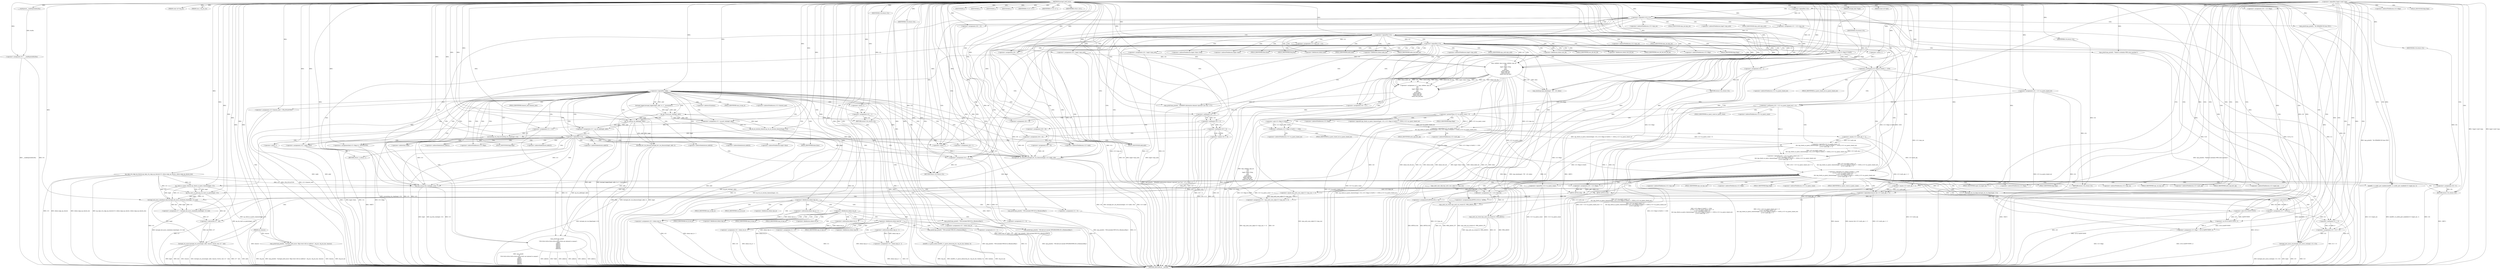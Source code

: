 digraph hostapd_notif_assoc {  
"1000122" [label = "(METHOD,hostapd_notif_assoc)" ]
"1000643" [label = "(METHOD_RETURN,int __fastcall)" ]
"1000123" [label = "(PARAM,hostapd_data *hapd)" ]
"1000124" [label = "(PARAM,const u8 *addr)" ]
"1000125" [label = "(PARAM,const u8 *req_ies)" ]
"1000126" [label = "(PARAM,size_t req_ies_len)" ]
"1000127" [label = "(PARAM,int reassoc)" ]
"1000150" [label = "(<operator>.assignment,v31 = __readfsqword(0x28u))" ]
"1000152" [label = "(__readfsqword,__readfsqword(0x28u))" ]
"1000155" [label = "(<operator>.logicalNot,!addr)" ]
"1000158" [label = "(<operator>.assignment,v24 = -1)" ]
"1000160" [label = "(<operator>.minus,-1)" ]
"1000162" [label = "(wpa_printf,wpa_printf(2, \"hostapd_notif_assoc: Skip event with no address\", req_ies, req_ies_len, reassoc))" ]
"1000168" [label = "(RETURN,return v24;,return v24;)" ]
"1000169" [label = "(IDENTIFIER,v24,return v24;)" ]
"1000170" [label = "(hostapd_logger,hostapd_logger(hapd, addr, 1u, 2, \"associated\"))" ]
"1000176" [label = "(ieee802_11_parse_elems,ieee802_11_parse_elems(req_ies, req_ies_len, &elems, 0))" ]
"1000187" [label = "(<operator>.assignment,v10 = elems.wps_ie - 2)" ]
"1000189" [label = "(<operator>.subtraction,elems.wps_ie - 2)" ]
"1000194" [label = "(<operator>.assignment,v11 = 0)" ]
"1000197" [label = "(IDENTIFIER,L,)" ]
"1000198" [label = "(wpa_printf,wpa_printf(2, \"STA included WPS IE in (Re)AssocReq\"))" ]
"1000207" [label = "(<operator>.assignment,v10 = elems.rsn_ie - 2)" ]
"1000209" [label = "(<operator>.subtraction,elems.rsn_ie - 2)" ]
"1000214" [label = "(<operator>.assignment,v11 = 0)" ]
"1000217" [label = "(IDENTIFIER,L,)" ]
"1000218" [label = "(wpa_printf,wpa_printf(2, \"STA included RSN IE in (Re)AssocReq\"))" ]
"1000223" [label = "(<operator>.assignment,v10 = elems.wpa_ie)" ]
"1000233" [label = "(<operator>.assignment,v10 = elems.wpa_ie - 2)" ]
"1000235" [label = "(<operator>.subtraction,elems.wpa_ie - 2)" ]
"1000240" [label = "(<operator>.assignment,v11 = 0)" ]
"1000243" [label = "(IDENTIFIER,L,)" ]
"1000244" [label = "(wpa_printf,wpa_printf(2, \"STA included WPA IE in (Re)AssocReq\"))" ]
"1000249" [label = "(<operator>.assignment,v11 = 1)" ]
"1000252" [label = "(wpa_printf,wpa_printf(2, \"STA did not include WPS/RSN/WPA IE in (Re)AssocReq\"))" ]
"1000255" [label = "(IDENTIFIER,L,)" ]
"1000256" [label = "(<operator>.assignment,v12 = ap_get_sta(hapd, addr))" ]
"1000258" [label = "(ap_get_sta,ap_get_sta(hapd, addr))" ]
"1000261" [label = "(<operator>.assignment,v13 = v12)" ]
"1000265" [label = "(IDENTIFIER,v12,if ( v12 ))" ]
"1000267" [label = "(ap_sta_no_session_timeout,ap_sta_no_session_timeout(hapd, v12))" ]
"1000270" [label = "(accounting_sta_stop,accounting_sta_stop(hapd, v13))" ]
"1000273" [label = "(<operator>.assignment,v13->timeout_next = STA_NULLFUNC)" ]
"1000280" [label = "(<operator>.assignment,v13 = ap_sta_add(hapd, addr))" ]
"1000282" [label = "(ap_sta_add,ap_sta_add(hapd, addr))" ]
"1000286" [label = "(<operator>.logicalNot,!v13)" ]
"1000289" [label = "(hostapd_drv_sta_disassoc,hostapd_drv_sta_disassoc(hapd, addr, 5))" ]
"1000293" [label = "(RETURN,return -1;,return -1;)" ]
"1000294" [label = "(<operator>.minus,-1)" ]
"1000296" [label = "(<operator>.assignment,v14 = hapd->iface)" ]
"1000301" [label = "(<operators>.assignmentAnd,v13->flags &= 0xFFFECFFF)" ]
"1000307" [label = "(wpa_printf,wpa_printf(\n      3,\n      \"STA %02x:%02x:%02x:%02x:%02x:%02x not allowed to connect\",\n      *addr,\n      addr[1],\n      addr[2],\n      addr[3],\n      addr[4],\n      addr[5]))" ]
"1000327" [label = "(<operator>.assignment,v26 = 1)" ]
"1000331" [label = "(<operator>.assignment,v24 = -1)" ]
"1000333" [label = "(<operator>.minus,-1)" ]
"1000335" [label = "(hostapd_drv_sta_disassoc,hostapd_drv_sta_disassoc(hapd, v13->addr, v26))" ]
"1000341" [label = "(ap_free_sta,ap_free_sta(hapd, v13))" ]
"1000344" [label = "(RETURN,return v24;,return v24;)" ]
"1000345" [label = "(IDENTIFIER,v24,return v24;)" ]
"1000346" [label = "(ap_copy_sta_supp_op_classes,ap_copy_sta_supp_op_classes(v13, elems.supp_op_classes, elems.supp_op_classes_len))" ]
"1000355" [label = "(<operator>.logicalNot,!hapd->conf->wpa)" ]
"1000362" [label = "(<operator>.assignment,v20 = v13->flags)" ]
"1000368" [label = "(<operator>.assignment,v21 = v20 & 2)" ]
"1000370" [label = "(<operator>.and,v20 & 2)" ]
"1000373" [label = "(<operator>.assignment,v13->flags = v20 & 0xFFF7FFFF | 3)" ]
"1000377" [label = "(<operator>.or,v20 & 0xFFF7FFFF | 3)" ]
"1000378" [label = "(<operator>.and,v20 & 0xFFF7FFFF)" ]
"1000382" [label = "(hostapd_set_sta_flags,hostapd_set_sta_flags(hapd, v13))" ]
"1000385" [label = "(<operator>.assignment,v22 = v13->wpa_sm)" ]
"1000391" [label = "(<operator>.logicalAnd,reassoc && v13->auth_alg == 2)" ]
"1000393" [label = "(<operator>.equals,v13->auth_alg == 2)" ]
"1000398" [label = "(wpa_auth_sm_event,wpa_auth_sm_event(v22, WPA_ASSOC_FT))" ]
"1000402" [label = "(wpa_auth_sm_event,wpa_auth_sm_event(v22, WPA_ASSOC))" ]
"1000405" [label = "(<operator>.assignment,v23 = v21 != 0)" ]
"1000407" [label = "(<operator>.notEquals,v21 != 0)" ]
"1000410" [label = "(<operator>.assignment,v24 = 0)" ]
"1000413" [label = "(hostapd_new_assoc_sta,hostapd_new_assoc_sta(hapd, v13, v23))" ]
"1000417" [label = "(ieee802_1x_notify_port_enabled,ieee802_1x_notify_port_enabled(v13->eapol_sm, 1))" ]
"1000422" [label = "(RETURN,return v24;,return v24;)" ]
"1000423" [label = "(IDENTIFIER,v24,return v24;)" ]
"1000425" [label = "(<operator>.logicalOr,!v10 || v11)" ]
"1000426" [label = "(<operator>.logicalNot,!v10)" ]
"1000430" [label = "(wpa_printf,wpa_printf(2, \"No WPA/RSN IE from STA\"))" ]
"1000433" [label = "(<operator>.assignment,v26 = 13)" ]
"1000437" [label = "(<operator>.assignment,v15 = v13->wpa_sm)" ]
"1000442" [label = "(<operator>.assignment,v16 = hapd->wpa_auth)" ]
"1000448" [label = "(<operator>.logicalNot,!v15)" ]
"1000451" [label = "(<operator>.assignment,v13->wpa_sm = v15)" ]
"1000457" [label = "(<operator>.logicalNot,!v15)" ]
"1000460" [label = "(<operator>.assignment,v24 = -1)" ]
"1000462" [label = "(<operator>.minus,-1)" ]
"1000464" [label = "(wpa_printf,wpa_printf(5, \"Failed to initialize WPA state machine\"))" ]
"1000467" [label = "(RETURN,return v24;,return v24;)" ]
"1000468" [label = "(IDENTIFIER,v24,return v24;)" ]
"1000469" [label = "(<operator>.assignment,v16 = hapd->wpa_auth)" ]
"1000474" [label = "(<operator>.assignment,v17 = wpa_validate_wpa_ie(\n          v16,\n          v15,\n          hapd->iface->freq,\n          v10,\n          ielen,\n          elems.mdie,\n          elems.mdie_len,\n          elems.owe_dh,\n          elems.owe_dh_len))" ]
"1000476" [label = "(wpa_validate_wpa_ie,wpa_validate_wpa_ie(\n          v16,\n          v15,\n          hapd->iface->freq,\n          v10,\n          ielen,\n          elems.mdie,\n          elems.mdie_len,\n          elems.owe_dh,\n          elems.owe_dh_len))" ]
"1000498" [label = "(<operator>.assignment,v18 = v17)" ]
"1000502" [label = "(IDENTIFIER,v17,if ( v17 ))" ]
"1000504" [label = "(wpa_printf,wpa_printf(2, \"WPA/RSN information element rejected? (res %u)\", v17))" ]
"1000508" [label = "(wpa_hexdump,wpa_hexdump(2, \"IE\", v10, ielen))" ]
"1000513" [label = "(<operator>.assignment,v26 = 18)" ]
"1000517" [label = "(<operator>.notEquals,v18 != 2)" ]
"1000521" [label = "(<operator>.assignment,v26 = 19)" ]
"1000525" [label = "(<operator>.notEquals,v18 != 3)" ]
"1000529" [label = "(<operator>.assignment,v26 = 20)" ]
"1000533" [label = "(<operator>.notEquals,v18 != 4)" ]
"1000537" [label = "(<operator>.assignment,v26 = 13)" ]
"1000541" [label = "(<operator>.equals,v18 == 8)" ]
"1000544" [label = "(<operator>.assignment,v26 = 24)" ]
"1000549" [label = "(<operator>.logicalOr,(v13->flags & 0x402) != 1026\n    || (v24 = v13->sa_query_timed_out) != 0\n    || v13->sa_query_count > 0\n    && ((ap_check_sa_query_timeout(hapd, v13), (v13->flags & 0x402) != 1026) || v13->sa_query_timed_out)\n    || v13->auth_alg == 2)" ]
"1000550" [label = "(<operator>.notEquals,(v13->flags & 0x402) != 1026)" ]
"1000551" [label = "(<operator>.and,v13->flags & 0x402)" ]
"1000557" [label = "(<operator>.logicalOr,(v24 = v13->sa_query_timed_out) != 0\n    || v13->sa_query_count > 0\n    && ((ap_check_sa_query_timeout(hapd, v13), (v13->flags & 0x402) != 1026) || v13->sa_query_timed_out)\n    || v13->auth_alg == 2)" ]
"1000558" [label = "(<operator>.notEquals,(v24 = v13->sa_query_timed_out) != 0)" ]
"1000559" [label = "(<operator>.assignment,v24 = v13->sa_query_timed_out)" ]
"1000565" [label = "(<operator>.logicalOr,v13->sa_query_count > 0\n    && ((ap_check_sa_query_timeout(hapd, v13), (v13->flags & 0x402) != 1026) || v13->sa_query_timed_out)\n    || v13->auth_alg == 2)" ]
"1000566" [label = "(<operator>.logicalAnd,v13->sa_query_count > 0\n    && ((ap_check_sa_query_timeout(hapd, v13), (v13->flags & 0x402) != 1026) || v13->sa_query_timed_out))" ]
"1000567" [label = "(<operator>.greaterThan,v13->sa_query_count > 0)" ]
"1000574" [label = "(ap_check_sa_query_timeout,ap_check_sa_query_timeout(hapd, v13))" ]
"1000577" [label = "(<operator>.notEquals,(v13->flags & 0x402) != 1026)" ]
"1000578" [label = "(<operator>.and,v13->flags & 0x402)" ]
"1000572" [label = "(<operator>.logicalOr,(ap_check_sa_query_timeout(hapd, v13), (v13->flags & 0x402) != 1026) || v13->sa_query_timed_out)" ]
"1000587" [label = "(<operator>.equals,v13->auth_alg == 2)" ]
"1000593" [label = "(<operator>.assignment,v19 = wpa_auth_uses_mfp(v13->wpa_sm) == 0)" ]
"1000595" [label = "(<operator>.equals,wpa_auth_uses_mfp(v13->wpa_sm) == 0)" ]
"1000596" [label = "(wpa_auth_uses_mfp,wpa_auth_uses_mfp(v13->wpa_sm))" ]
"1000601" [label = "(<operator>.assignment,v20 = v13->flags)" ]
"1000607" [label = "(IDENTIFIER,v19,if ( v19 ))" ]
"1000608" [label = "(<operators>.assignmentAnd,BYTE1(v20) &= 0xFBu)" ]
"1000609" [label = "(BYTE1,BYTE1(v20))" ]
"1000613" [label = "(<operators>.assignmentOr,BYTE1(v20) |= 4u)" ]
"1000614" [label = "(BYTE1,BYTE1(v20))" ]
"1000619" [label = "(<operator>.logicalNot,!v13->sa_query_count)" ]
"1000623" [label = "(ap_sta_start_sa_query,ap_sta_start_sa_query(hapd, v13))" ]
"1000626" [label = "(<operator>.assignment,v27 = hostapd_eid_assoc_comeback_time(hapd, v13, buf))" ]
"1000628" [label = "(hostapd_eid_assoc_comeback_time,hostapd_eid_assoc_comeback_time(hapd, v13, buf))" ]
"1000632" [label = "(hostapd_sta_assoc,hostapd_sta_assoc(hapd, addr, reassoc, 0x1Eu, buf, v27 - buf))" ]
"1000638" [label = "(<operator>.subtraction,v27 - buf)" ]
"1000641" [label = "(RETURN,return v24;,return v24;)" ]
"1000642" [label = "(IDENTIFIER,v24,return v24;)" ]
"1000179" [label = "(<operator>.addressOf,&elems)" ]
"1000183" [label = "(<operator>.fieldAccess,elems.wps_ie)" ]
"1000185" [label = "(FIELD_IDENTIFIER,wps_ie,wps_ie)" ]
"1000190" [label = "(<operator>.fieldAccess,elems.wps_ie)" ]
"1000192" [label = "(FIELD_IDENTIFIER,wps_ie,wps_ie)" ]
"1000203" [label = "(<operator>.fieldAccess,elems.rsn_ie)" ]
"1000205" [label = "(FIELD_IDENTIFIER,rsn_ie,rsn_ie)" ]
"1000210" [label = "(<operator>.fieldAccess,elems.rsn_ie)" ]
"1000212" [label = "(FIELD_IDENTIFIER,rsn_ie,rsn_ie)" ]
"1000225" [label = "(<operator>.fieldAccess,elems.wpa_ie)" ]
"1000227" [label = "(FIELD_IDENTIFIER,wpa_ie,wpa_ie)" ]
"1000229" [label = "(<operator>.fieldAccess,elems.wpa_ie)" ]
"1000231" [label = "(FIELD_IDENTIFIER,wpa_ie,wpa_ie)" ]
"1000236" [label = "(<operator>.fieldAccess,elems.wpa_ie)" ]
"1000238" [label = "(FIELD_IDENTIFIER,wpa_ie,wpa_ie)" ]
"1000274" [label = "(<operator>.indirectFieldAccess,v13->timeout_next)" ]
"1000276" [label = "(FIELD_IDENTIFIER,timeout_next,timeout_next)" ]
"1000298" [label = "(<operator>.indirectFieldAccess,hapd->iface)" ]
"1000300" [label = "(FIELD_IDENTIFIER,iface,iface)" ]
"1000302" [label = "(<operator>.indirectFieldAccess,v13->flags)" ]
"1000304" [label = "(FIELD_IDENTIFIER,flags,flags)" ]
"1000310" [label = "(<operator>.indirection,*addr)" ]
"1000312" [label = "(<operator>.indirectIndexAccess,addr[1])" ]
"1000315" [label = "(<operator>.indirectIndexAccess,addr[2])" ]
"1000318" [label = "(<operator>.indirectIndexAccess,addr[3])" ]
"1000321" [label = "(<operator>.indirectIndexAccess,addr[4])" ]
"1000324" [label = "(<operator>.indirectIndexAccess,addr[5])" ]
"1000337" [label = "(<operator>.indirectFieldAccess,v13->addr)" ]
"1000339" [label = "(FIELD_IDENTIFIER,addr,addr)" ]
"1000364" [label = "(<operator>.indirectFieldAccess,v13->flags)" ]
"1000366" [label = "(FIELD_IDENTIFIER,flags,flags)" ]
"1000374" [label = "(<operator>.indirectFieldAccess,v13->flags)" ]
"1000376" [label = "(FIELD_IDENTIFIER,flags,flags)" ]
"1000387" [label = "(<operator>.indirectFieldAccess,v13->wpa_sm)" ]
"1000389" [label = "(FIELD_IDENTIFIER,wpa_sm,wpa_sm)" ]
"1000394" [label = "(<operator>.indirectFieldAccess,v13->auth_alg)" ]
"1000396" [label = "(FIELD_IDENTIFIER,auth_alg,auth_alg)" ]
"1000418" [label = "(<operator>.indirectFieldAccess,v13->eapol_sm)" ]
"1000420" [label = "(FIELD_IDENTIFIER,eapol_sm,eapol_sm)" ]
"1000439" [label = "(<operator>.indirectFieldAccess,v13->wpa_sm)" ]
"1000441" [label = "(FIELD_IDENTIFIER,wpa_sm,wpa_sm)" ]
"1000444" [label = "(<operator>.indirectFieldAccess,hapd->wpa_auth)" ]
"1000446" [label = "(FIELD_IDENTIFIER,wpa_auth,wpa_auth)" ]
"1000452" [label = "(<operator>.indirectFieldAccess,v13->wpa_sm)" ]
"1000454" [label = "(FIELD_IDENTIFIER,wpa_sm,wpa_sm)" ]
"1000471" [label = "(<operator>.indirectFieldAccess,hapd->wpa_auth)" ]
"1000473" [label = "(FIELD_IDENTIFIER,wpa_auth,wpa_auth)" ]
"1000479" [label = "(<operator>.indirectFieldAccess,hapd->iface->freq)" ]
"1000480" [label = "(<operator>.indirectFieldAccess,hapd->iface)" ]
"1000482" [label = "(FIELD_IDENTIFIER,iface,iface)" ]
"1000483" [label = "(FIELD_IDENTIFIER,freq,freq)" ]
"1000486" [label = "(<operator>.fieldAccess,elems.mdie)" ]
"1000488" [label = "(FIELD_IDENTIFIER,mdie,mdie)" ]
"1000489" [label = "(<operator>.fieldAccess,elems.mdie_len)" ]
"1000491" [label = "(FIELD_IDENTIFIER,mdie_len,mdie_len)" ]
"1000492" [label = "(<operator>.fieldAccess,elems.owe_dh)" ]
"1000494" [label = "(FIELD_IDENTIFIER,owe_dh,owe_dh)" ]
"1000495" [label = "(<operator>.fieldAccess,elems.owe_dh_len)" ]
"1000497" [label = "(FIELD_IDENTIFIER,owe_dh_len,owe_dh_len)" ]
"1000552" [label = "(<operator>.indirectFieldAccess,v13->flags)" ]
"1000554" [label = "(FIELD_IDENTIFIER,flags,flags)" ]
"1000561" [label = "(<operator>.indirectFieldAccess,v13->sa_query_timed_out)" ]
"1000563" [label = "(FIELD_IDENTIFIER,sa_query_timed_out,sa_query_timed_out)" ]
"1000568" [label = "(<operator>.indirectFieldAccess,v13->sa_query_count)" ]
"1000570" [label = "(FIELD_IDENTIFIER,sa_query_count,sa_query_count)" ]
"1000579" [label = "(<operator>.indirectFieldAccess,v13->flags)" ]
"1000581" [label = "(FIELD_IDENTIFIER,flags,flags)" ]
"1000584" [label = "(<operator>.indirectFieldAccess,v13->sa_query_timed_out)" ]
"1000586" [label = "(FIELD_IDENTIFIER,sa_query_timed_out,sa_query_timed_out)" ]
"1000588" [label = "(<operator>.indirectFieldAccess,v13->auth_alg)" ]
"1000590" [label = "(FIELD_IDENTIFIER,auth_alg,auth_alg)" ]
"1000597" [label = "(<operator>.indirectFieldAccess,v13->wpa_sm)" ]
"1000599" [label = "(FIELD_IDENTIFIER,wpa_sm,wpa_sm)" ]
"1000603" [label = "(<operator>.indirectFieldAccess,v13->flags)" ]
"1000605" [label = "(FIELD_IDENTIFIER,flags,flags)" ]
"1000620" [label = "(<operator>.indirectFieldAccess,v13->sa_query_count)" ]
"1000622" [label = "(FIELD_IDENTIFIER,sa_query_count,sa_query_count)" ]
  "1000422" -> "1000643"  [ label = "DDG: <RET>"] 
  "1000641" -> "1000643"  [ label = "DDG: <RET>"] 
  "1000293" -> "1000643"  [ label = "DDG: <RET>"] 
  "1000467" -> "1000643"  [ label = "DDG: <RET>"] 
  "1000344" -> "1000643"  [ label = "DDG: <RET>"] 
  "1000464" -> "1000643"  [ label = "DDG: wpa_printf(5, \"Failed to initialize WPA state machine\")"] 
  "1000533" -> "1000643"  [ label = "DDG: v18"] 
  "1000289" -> "1000643"  [ label = "DDG: hostapd_drv_sta_disassoc(hapd, addr, 5)"] 
  "1000294" -> "1000643"  [ label = "DDG: -1"] 
  "1000162" -> "1000643"  [ label = "DDG: reassoc"] 
  "1000549" -> "1000643"  [ label = "DDG: (v13->flags & 0x402) != 1026\n    || (v24 = v13->sa_query_timed_out) != 0\n    || v13->sa_query_count > 0\n    && ((ap_check_sa_query_timeout(hapd, v13), (v13->flags & 0x402) != 1026) || v13->sa_query_timed_out)\n    || v13->auth_alg == 2"] 
  "1000258" -> "1000643"  [ label = "DDG: addr"] 
  "1000267" -> "1000643"  [ label = "DDG: ap_sta_no_session_timeout(hapd, v12)"] 
  "1000413" -> "1000643"  [ label = "DDG: v23"] 
  "1000218" -> "1000643"  [ label = "DDG: wpa_printf(2, \"STA included RSN IE in (Re)AssocReq\")"] 
  "1000476" -> "1000643"  [ label = "DDG: v16"] 
  "1000476" -> "1000643"  [ label = "DDG: elems.owe_dh_len"] 
  "1000550" -> "1000643"  [ label = "DDG: v13->flags & 0x402"] 
  "1000533" -> "1000643"  [ label = "DDG: v18 != 4"] 
  "1000442" -> "1000643"  [ label = "DDG: hapd->wpa_auth"] 
  "1000341" -> "1000643"  [ label = "DDG: hapd"] 
  "1000373" -> "1000643"  [ label = "DDG: v13->flags"] 
  "1000517" -> "1000643"  [ label = "DDG: v18"] 
  "1000393" -> "1000643"  [ label = "DDG: v13->auth_alg"] 
  "1000566" -> "1000643"  [ label = "DDG: v13->sa_query_count > 0"] 
  "1000346" -> "1000643"  [ label = "DDG: elems.supp_op_classes"] 
  "1000577" -> "1000643"  [ label = "DDG: v13->flags & 0x402"] 
  "1000405" -> "1000643"  [ label = "DDG: v21 != 0"] 
  "1000572" -> "1000643"  [ label = "DDG: v13->sa_query_timed_out"] 
  "1000460" -> "1000643"  [ label = "DDG: -1"] 
  "1000335" -> "1000643"  [ label = "DDG: hostapd_drv_sta_disassoc(hapd, v13->addr, v26)"] 
  "1000307" -> "1000643"  [ label = "DDG: wpa_printf(\n      3,\n      \"STA %02x:%02x:%02x:%02x:%02x:%02x not allowed to connect\",\n      *addr,\n      addr[1],\n      addr[2],\n      addr[3],\n      addr[4],\n      addr[5])"] 
  "1000498" -> "1000643"  [ label = "DDG: v17"] 
  "1000127" -> "1000643"  [ label = "DDG: reassoc"] 
  "1000525" -> "1000643"  [ label = "DDG: v18 != 3"] 
  "1000437" -> "1000643"  [ label = "DDG: v13->wpa_sm"] 
  "1000476" -> "1000643"  [ label = "DDG: v15"] 
  "1000187" -> "1000643"  [ label = "DDG: elems.wps_ie - 2"] 
  "1000508" -> "1000643"  [ label = "DDG: ielen"] 
  "1000162" -> "1000643"  [ label = "DDG: req_ies_len"] 
  "1000244" -> "1000643"  [ label = "DDG: wpa_printf(2, \"STA included WPA IE in (Re)AssocReq\")"] 
  "1000307" -> "1000643"  [ label = "DDG: addr[4]"] 
  "1000267" -> "1000643"  [ label = "DDG: v12"] 
  "1000476" -> "1000643"  [ label = "DDG: elems.mdie"] 
  "1000335" -> "1000643"  [ label = "DDG: v13->addr"] 
  "1000517" -> "1000643"  [ label = "DDG: v18 != 2"] 
  "1000413" -> "1000643"  [ label = "DDG: v13"] 
  "1000417" -> "1000643"  [ label = "DDG: ieee802_1x_notify_port_enabled(v13->eapol_sm, 1)"] 
  "1000593" -> "1000643"  [ label = "DDG: v19"] 
  "1000346" -> "1000643"  [ label = "DDG: elems.supp_op_classes_len"] 
  "1000256" -> "1000643"  [ label = "DDG: ap_get_sta(hapd, addr)"] 
  "1000391" -> "1000643"  [ label = "DDG: v13->auth_alg == 2"] 
  "1000176" -> "1000643"  [ label = "DDG: req_ies_len"] 
  "1000632" -> "1000643"  [ label = "DDG: addr"] 
  "1000391" -> "1000643"  [ label = "DDG: reassoc"] 
  "1000289" -> "1000643"  [ label = "DDG: hapd"] 
  "1000233" -> "1000643"  [ label = "DDG: v10"] 
  "1000578" -> "1000643"  [ label = "DDG: v13->flags"] 
  "1000632" -> "1000643"  [ label = "DDG: hapd"] 
  "1000448" -> "1000643"  [ label = "DDG: !v15"] 
  "1000150" -> "1000643"  [ label = "DDG: __readfsqword(0x28u)"] 
  "1000273" -> "1000643"  [ label = "DDG: v13->timeout_next"] 
  "1000355" -> "1000643"  [ label = "DDG: !hapd->conf->wpa"] 
  "1000296" -> "1000643"  [ label = "DDG: hapd->iface"] 
  "1000355" -> "1000643"  [ label = "DDG: hapd->conf->wpa"] 
  "1000382" -> "1000643"  [ label = "DDG: hostapd_set_sta_flags(hapd, v13)"] 
  "1000391" -> "1000643"  [ label = "DDG: reassoc && v13->auth_alg == 2"] 
  "1000368" -> "1000643"  [ label = "DDG: v20 & 2"] 
  "1000402" -> "1000643"  [ label = "DDG: wpa_auth_sm_event(v22, WPA_ASSOC)"] 
  "1000619" -> "1000643"  [ label = "DDG: !v13->sa_query_count"] 
  "1000270" -> "1000643"  [ label = "DDG: accounting_sta_stop(hapd, v13)"] 
  "1000587" -> "1000643"  [ label = "DDG: v13->auth_alg"] 
  "1000240" -> "1000643"  [ label = "DDG: v11"] 
  "1000301" -> "1000643"  [ label = "DDG: v13->flags"] 
  "1000249" -> "1000643"  [ label = "DDG: v11"] 
  "1000385" -> "1000643"  [ label = "DDG: v13->wpa_sm"] 
  "1000557" -> "1000643"  [ label = "DDG: (v24 = v13->sa_query_timed_out) != 0"] 
  "1000457" -> "1000643"  [ label = "DDG: !v15"] 
  "1000398" -> "1000643"  [ label = "DDG: WPA_ASSOC_FT"] 
  "1000341" -> "1000643"  [ label = "DDG: ap_free_sta(hapd, v13)"] 
  "1000223" -> "1000643"  [ label = "DDG: v10"] 
  "1000425" -> "1000643"  [ label = "DDG: !v10"] 
  "1000632" -> "1000643"  [ label = "DDG: buf"] 
  "1000307" -> "1000643"  [ label = "DDG: *addr"] 
  "1000235" -> "1000643"  [ label = "DDG: elems.wpa_ie"] 
  "1000155" -> "1000643"  [ label = "DDG: !addr"] 
  "1000280" -> "1000643"  [ label = "DDG: ap_sta_add(hapd, addr)"] 
  "1000626" -> "1000643"  [ label = "DDG: hostapd_eid_assoc_comeback_time(hapd, v13, buf)"] 
  "1000189" -> "1000643"  [ label = "DDG: elems.wps_ie"] 
  "1000214" -> "1000643"  [ label = "DDG: v11"] 
  "1000402" -> "1000643"  [ label = "DDG: v22"] 
  "1000273" -> "1000643"  [ label = "DDG: STA_NULLFUNC"] 
  "1000508" -> "1000643"  [ label = "DDG: wpa_hexdump(2, \"IE\", v10, ielen)"] 
  "1000261" -> "1000643"  [ label = "DDG: v12"] 
  "1000525" -> "1000643"  [ label = "DDG: v18"] 
  "1000346" -> "1000643"  [ label = "DDG: ap_copy_sta_supp_op_classes(v13, elems.supp_op_classes, elems.supp_op_classes_len)"] 
  "1000377" -> "1000643"  [ label = "DDG: v20 & 0xFFF7FFFF"] 
  "1000632" -> "1000643"  [ label = "DDG: reassoc"] 
  "1000595" -> "1000643"  [ label = "DDG: wpa_auth_uses_mfp(v13->wpa_sm)"] 
  "1000158" -> "1000643"  [ label = "DDG: v24"] 
  "1000425" -> "1000643"  [ label = "DDG: !v10 || v11"] 
  "1000378" -> "1000643"  [ label = "DDG: v20"] 
  "1000498" -> "1000643"  [ label = "DDG: v18"] 
  "1000341" -> "1000643"  [ label = "DDG: v13"] 
  "1000170" -> "1000643"  [ label = "DDG: hostapd_logger(hapd, addr, 1u, 2, \"associated\")"] 
  "1000289" -> "1000643"  [ label = "DDG: addr"] 
  "1000476" -> "1000643"  [ label = "DDG: elems.owe_dh"] 
  "1000286" -> "1000643"  [ label = "DDG: !v13"] 
  "1000252" -> "1000643"  [ label = "DDG: wpa_printf(2, \"STA did not include WPS/RSN/WPA IE in (Re)AssocReq\")"] 
  "1000223" -> "1000643"  [ label = "DDG: elems.wpa_ie"] 
  "1000541" -> "1000643"  [ label = "DDG: v18 == 8"] 
  "1000286" -> "1000643"  [ label = "DDG: v13"] 
  "1000198" -> "1000643"  [ label = "DDG: wpa_printf(2, \"STA included WPS IE in (Re)AssocReq\")"] 
  "1000559" -> "1000643"  [ label = "DDG: v24"] 
  "1000331" -> "1000643"  [ label = "DDG: v24"] 
  "1000410" -> "1000643"  [ label = "DDG: v24"] 
  "1000407" -> "1000643"  [ label = "DDG: v21"] 
  "1000207" -> "1000643"  [ label = "DDG: elems.rsn_ie - 2"] 
  "1000565" -> "1000643"  [ label = "DDG: v13->auth_alg == 2"] 
  "1000187" -> "1000643"  [ label = "DDG: v10"] 
  "1000307" -> "1000643"  [ label = "DDG: addr[2]"] 
  "1000207" -> "1000643"  [ label = "DDG: v10"] 
  "1000398" -> "1000643"  [ label = "DDG: wpa_auth_sm_event(v22, WPA_ASSOC_FT)"] 
  "1000402" -> "1000643"  [ label = "DDG: WPA_ASSOC"] 
  "1000476" -> "1000643"  [ label = "DDG: hapd->iface->freq"] 
  "1000504" -> "1000643"  [ label = "DDG: v17"] 
  "1000574" -> "1000643"  [ label = "DDG: ap_check_sa_query_timeout(hapd, v13)"] 
  "1000632" -> "1000643"  [ label = "DDG: hostapd_sta_assoc(hapd, addr, reassoc, 0x1Eu, buf, v27 - buf)"] 
  "1000638" -> "1000643"  [ label = "DDG: v27"] 
  "1000504" -> "1000643"  [ label = "DDG: wpa_printf(2, \"WPA/RSN information element rejected? (res %u)\", v17)"] 
  "1000628" -> "1000643"  [ label = "DDG: v13"] 
  "1000155" -> "1000643"  [ label = "DDG: addr"] 
  "1000474" -> "1000643"  [ label = "DDG: wpa_validate_wpa_ie(\n          v16,\n          v15,\n          hapd->iface->freq,\n          v10,\n          ielen,\n          elems.mdie,\n          elems.mdie_len,\n          elems.owe_dh,\n          elems.owe_dh_len)"] 
  "1000476" -> "1000643"  [ label = "DDG: elems.mdie_len"] 
  "1000549" -> "1000643"  [ label = "DDG: (v24 = v13->sa_query_timed_out) != 0\n    || v13->sa_query_count > 0\n    && ((ap_check_sa_query_timeout(hapd, v13), (v13->flags & 0x402) != 1026) || v13->sa_query_timed_out)\n    || v13->auth_alg == 2"] 
  "1000623" -> "1000643"  [ label = "DDG: ap_sta_start_sa_query(hapd, v13)"] 
  "1000567" -> "1000643"  [ label = "DDG: v13->sa_query_count"] 
  "1000565" -> "1000643"  [ label = "DDG: v13->sa_query_count > 0\n    && ((ap_check_sa_query_timeout(hapd, v13), (v13->flags & 0x402) != 1026) || v13->sa_query_timed_out)"] 
  "1000176" -> "1000643"  [ label = "DDG: req_ies"] 
  "1000373" -> "1000643"  [ label = "DDG: v20 & 0xFFF7FFFF | 3"] 
  "1000425" -> "1000643"  [ label = "DDG: v11"] 
  "1000176" -> "1000643"  [ label = "DDG: ieee802_11_parse_elems(req_ies, req_ies_len, &elems, 0)"] 
  "1000176" -> "1000643"  [ label = "DDG: &elems"] 
  "1000613" -> "1000643"  [ label = "DDG: BYTE1(v20)"] 
  "1000476" -> "1000643"  [ label = "DDG: v10"] 
  "1000557" -> "1000643"  [ label = "DDG: v13->sa_query_count > 0\n    && ((ap_check_sa_query_timeout(hapd, v13), (v13->flags & 0x402) != 1026) || v13->sa_query_timed_out)\n    || v13->auth_alg == 2"] 
  "1000346" -> "1000643"  [ label = "DDG: v13"] 
  "1000430" -> "1000643"  [ label = "DDG: wpa_printf(2, \"No WPA/RSN IE from STA\")"] 
  "1000209" -> "1000643"  [ label = "DDG: elems.rsn_ie"] 
  "1000282" -> "1000643"  [ label = "DDG: addr"] 
  "1000508" -> "1000643"  [ label = "DDG: v10"] 
  "1000632" -> "1000643"  [ label = "DDG: v27 - buf"] 
  "1000398" -> "1000643"  [ label = "DDG: v22"] 
  "1000158" -> "1000643"  [ label = "DDG: -1"] 
  "1000335" -> "1000643"  [ label = "DDG: v26"] 
  "1000194" -> "1000643"  [ label = "DDG: v11"] 
  "1000551" -> "1000643"  [ label = "DDG: v13->flags"] 
  "1000451" -> "1000643"  [ label = "DDG: v13->wpa_sm"] 
  "1000307" -> "1000643"  [ label = "DDG: addr[3]"] 
  "1000413" -> "1000643"  [ label = "DDG: hostapd_new_assoc_sta(hapd, v13, v23)"] 
  "1000608" -> "1000643"  [ label = "DDG: BYTE1(v20)"] 
  "1000593" -> "1000643"  [ label = "DDG: wpa_auth_uses_mfp(v13->wpa_sm) == 0"] 
  "1000476" -> "1000643"  [ label = "DDG: ielen"] 
  "1000460" -> "1000643"  [ label = "DDG: v24"] 
  "1000296" -> "1000643"  [ label = "DDG: v14"] 
  "1000541" -> "1000643"  [ label = "DDG: v18"] 
  "1000442" -> "1000643"  [ label = "DDG: v16"] 
  "1000307" -> "1000643"  [ label = "DDG: addr[5]"] 
  "1000457" -> "1000643"  [ label = "DDG: v15"] 
  "1000566" -> "1000643"  [ label = "DDG: (ap_check_sa_query_timeout(hapd, v13), (v13->flags & 0x402) != 1026) || v13->sa_query_timed_out"] 
  "1000469" -> "1000643"  [ label = "DDG: hapd->wpa_auth"] 
  "1000559" -> "1000643"  [ label = "DDG: v13->sa_query_timed_out"] 
  "1000426" -> "1000643"  [ label = "DDG: v10"] 
  "1000307" -> "1000643"  [ label = "DDG: addr[1]"] 
  "1000619" -> "1000643"  [ label = "DDG: v13->sa_query_count"] 
  "1000162" -> "1000643"  [ label = "DDG: req_ies"] 
  "1000233" -> "1000643"  [ label = "DDG: elems.wpa_ie - 2"] 
  "1000162" -> "1000643"  [ label = "DDG: wpa_printf(2, \"hostapd_notif_assoc: Skip event with no address\", req_ies, req_ies_len, reassoc)"] 
  "1000150" -> "1000643"  [ label = "DDG: v31"] 
  "1000549" -> "1000643"  [ label = "DDG: (v13->flags & 0x402) != 1026"] 
  "1000413" -> "1000643"  [ label = "DDG: hapd"] 
  "1000331" -> "1000643"  [ label = "DDG: -1"] 
  "1000417" -> "1000643"  [ label = "DDG: v13->eapol_sm"] 
  "1000168" -> "1000643"  [ label = "DDG: <RET>"] 
  "1000122" -> "1000123"  [ label = "DDG: "] 
  "1000122" -> "1000124"  [ label = "DDG: "] 
  "1000122" -> "1000125"  [ label = "DDG: "] 
  "1000122" -> "1000126"  [ label = "DDG: "] 
  "1000122" -> "1000127"  [ label = "DDG: "] 
  "1000152" -> "1000150"  [ label = "DDG: 0x28u"] 
  "1000122" -> "1000150"  [ label = "DDG: "] 
  "1000122" -> "1000152"  [ label = "DDG: "] 
  "1000122" -> "1000155"  [ label = "DDG: "] 
  "1000160" -> "1000158"  [ label = "DDG: 1"] 
  "1000122" -> "1000158"  [ label = "DDG: "] 
  "1000122" -> "1000160"  [ label = "DDG: "] 
  "1000122" -> "1000162"  [ label = "DDG: "] 
  "1000127" -> "1000162"  [ label = "DDG: reassoc"] 
  "1000169" -> "1000168"  [ label = "DDG: v24"] 
  "1000158" -> "1000168"  [ label = "DDG: v24"] 
  "1000122" -> "1000169"  [ label = "DDG: "] 
  "1000122" -> "1000170"  [ label = "DDG: "] 
  "1000155" -> "1000170"  [ label = "DDG: addr"] 
  "1000122" -> "1000176"  [ label = "DDG: "] 
  "1000189" -> "1000187"  [ label = "DDG: elems.wps_ie"] 
  "1000189" -> "1000187"  [ label = "DDG: 2"] 
  "1000122" -> "1000187"  [ label = "DDG: "] 
  "1000122" -> "1000189"  [ label = "DDG: "] 
  "1000122" -> "1000194"  [ label = "DDG: "] 
  "1000122" -> "1000197"  [ label = "DDG: "] 
  "1000122" -> "1000198"  [ label = "DDG: "] 
  "1000209" -> "1000207"  [ label = "DDG: elems.rsn_ie"] 
  "1000209" -> "1000207"  [ label = "DDG: 2"] 
  "1000122" -> "1000207"  [ label = "DDG: "] 
  "1000122" -> "1000209"  [ label = "DDG: "] 
  "1000122" -> "1000214"  [ label = "DDG: "] 
  "1000122" -> "1000217"  [ label = "DDG: "] 
  "1000122" -> "1000218"  [ label = "DDG: "] 
  "1000122" -> "1000223"  [ label = "DDG: "] 
  "1000235" -> "1000233"  [ label = "DDG: elems.wpa_ie"] 
  "1000235" -> "1000233"  [ label = "DDG: 2"] 
  "1000122" -> "1000233"  [ label = "DDG: "] 
  "1000122" -> "1000235"  [ label = "DDG: "] 
  "1000122" -> "1000240"  [ label = "DDG: "] 
  "1000122" -> "1000243"  [ label = "DDG: "] 
  "1000122" -> "1000244"  [ label = "DDG: "] 
  "1000122" -> "1000249"  [ label = "DDG: "] 
  "1000122" -> "1000252"  [ label = "DDG: "] 
  "1000122" -> "1000255"  [ label = "DDG: "] 
  "1000258" -> "1000256"  [ label = "DDG: hapd"] 
  "1000258" -> "1000256"  [ label = "DDG: addr"] 
  "1000122" -> "1000256"  [ label = "DDG: "] 
  "1000170" -> "1000258"  [ label = "DDG: hapd"] 
  "1000122" -> "1000258"  [ label = "DDG: "] 
  "1000170" -> "1000258"  [ label = "DDG: addr"] 
  "1000256" -> "1000261"  [ label = "DDG: v12"] 
  "1000122" -> "1000261"  [ label = "DDG: "] 
  "1000122" -> "1000265"  [ label = "DDG: "] 
  "1000258" -> "1000267"  [ label = "DDG: hapd"] 
  "1000122" -> "1000267"  [ label = "DDG: "] 
  "1000256" -> "1000267"  [ label = "DDG: v12"] 
  "1000267" -> "1000270"  [ label = "DDG: hapd"] 
  "1000122" -> "1000270"  [ label = "DDG: "] 
  "1000261" -> "1000270"  [ label = "DDG: v13"] 
  "1000122" -> "1000273"  [ label = "DDG: "] 
  "1000282" -> "1000280"  [ label = "DDG: hapd"] 
  "1000282" -> "1000280"  [ label = "DDG: addr"] 
  "1000122" -> "1000280"  [ label = "DDG: "] 
  "1000258" -> "1000282"  [ label = "DDG: hapd"] 
  "1000122" -> "1000282"  [ label = "DDG: "] 
  "1000258" -> "1000282"  [ label = "DDG: addr"] 
  "1000280" -> "1000286"  [ label = "DDG: v13"] 
  "1000122" -> "1000286"  [ label = "DDG: "] 
  "1000282" -> "1000289"  [ label = "DDG: hapd"] 
  "1000122" -> "1000289"  [ label = "DDG: "] 
  "1000282" -> "1000289"  [ label = "DDG: addr"] 
  "1000294" -> "1000293"  [ label = "DDG: -1"] 
  "1000122" -> "1000294"  [ label = "DDG: "] 
  "1000122" -> "1000296"  [ label = "DDG: "] 
  "1000122" -> "1000301"  [ label = "DDG: "] 
  "1000122" -> "1000307"  [ label = "DDG: "] 
  "1000258" -> "1000307"  [ label = "DDG: addr"] 
  "1000282" -> "1000307"  [ label = "DDG: addr"] 
  "1000122" -> "1000327"  [ label = "DDG: "] 
  "1000333" -> "1000331"  [ label = "DDG: 1"] 
  "1000122" -> "1000331"  [ label = "DDG: "] 
  "1000122" -> "1000333"  [ label = "DDG: "] 
  "1000282" -> "1000335"  [ label = "DDG: hapd"] 
  "1000270" -> "1000335"  [ label = "DDG: hapd"] 
  "1000122" -> "1000335"  [ label = "DDG: "] 
  "1000529" -> "1000335"  [ label = "DDG: v26"] 
  "1000537" -> "1000335"  [ label = "DDG: v26"] 
  "1000513" -> "1000335"  [ label = "DDG: v26"] 
  "1000521" -> "1000335"  [ label = "DDG: v26"] 
  "1000433" -> "1000335"  [ label = "DDG: v26"] 
  "1000327" -> "1000335"  [ label = "DDG: v26"] 
  "1000544" -> "1000335"  [ label = "DDG: v26"] 
  "1000335" -> "1000341"  [ label = "DDG: hapd"] 
  "1000122" -> "1000341"  [ label = "DDG: "] 
  "1000270" -> "1000341"  [ label = "DDG: v13"] 
  "1000286" -> "1000341"  [ label = "DDG: v13"] 
  "1000346" -> "1000341"  [ label = "DDG: v13"] 
  "1000345" -> "1000344"  [ label = "DDG: v24"] 
  "1000331" -> "1000344"  [ label = "DDG: v24"] 
  "1000122" -> "1000345"  [ label = "DDG: "] 
  "1000122" -> "1000346"  [ label = "DDG: "] 
  "1000122" -> "1000362"  [ label = "DDG: "] 
  "1000370" -> "1000368"  [ label = "DDG: v20"] 
  "1000370" -> "1000368"  [ label = "DDG: 2"] 
  "1000122" -> "1000368"  [ label = "DDG: "] 
  "1000614" -> "1000370"  [ label = "DDG: v20"] 
  "1000609" -> "1000370"  [ label = "DDG: v20"] 
  "1000362" -> "1000370"  [ label = "DDG: v20"] 
  "1000122" -> "1000370"  [ label = "DDG: "] 
  "1000377" -> "1000373"  [ label = "DDG: v20 & 0xFFF7FFFF"] 
  "1000377" -> "1000373"  [ label = "DDG: 3"] 
  "1000378" -> "1000377"  [ label = "DDG: v20"] 
  "1000378" -> "1000377"  [ label = "DDG: 0xFFF7FFFF"] 
  "1000370" -> "1000378"  [ label = "DDG: v20"] 
  "1000122" -> "1000378"  [ label = "DDG: "] 
  "1000122" -> "1000377"  [ label = "DDG: "] 
  "1000574" -> "1000382"  [ label = "DDG: hapd"] 
  "1000122" -> "1000382"  [ label = "DDG: "] 
  "1000574" -> "1000382"  [ label = "DDG: v13"] 
  "1000346" -> "1000382"  [ label = "DDG: v13"] 
  "1000596" -> "1000385"  [ label = "DDG: v13->wpa_sm"] 
  "1000122" -> "1000385"  [ label = "DDG: "] 
  "1000122" -> "1000391"  [ label = "DDG: "] 
  "1000393" -> "1000391"  [ label = "DDG: v13->auth_alg"] 
  "1000393" -> "1000391"  [ label = "DDG: 2"] 
  "1000565" -> "1000391"  [ label = "DDG: v13->auth_alg == 2"] 
  "1000587" -> "1000393"  [ label = "DDG: v13->auth_alg"] 
  "1000122" -> "1000393"  [ label = "DDG: "] 
  "1000385" -> "1000398"  [ label = "DDG: v22"] 
  "1000122" -> "1000398"  [ label = "DDG: "] 
  "1000385" -> "1000402"  [ label = "DDG: v22"] 
  "1000122" -> "1000402"  [ label = "DDG: "] 
  "1000407" -> "1000405"  [ label = "DDG: v21"] 
  "1000407" -> "1000405"  [ label = "DDG: 0"] 
  "1000122" -> "1000405"  [ label = "DDG: "] 
  "1000368" -> "1000407"  [ label = "DDG: v21"] 
  "1000122" -> "1000407"  [ label = "DDG: "] 
  "1000122" -> "1000410"  [ label = "DDG: "] 
  "1000382" -> "1000413"  [ label = "DDG: hapd"] 
  "1000122" -> "1000413"  [ label = "DDG: "] 
  "1000382" -> "1000413"  [ label = "DDG: v13"] 
  "1000405" -> "1000413"  [ label = "DDG: v23"] 
  "1000122" -> "1000417"  [ label = "DDG: "] 
  "1000423" -> "1000422"  [ label = "DDG: v24"] 
  "1000410" -> "1000422"  [ label = "DDG: v24"] 
  "1000122" -> "1000423"  [ label = "DDG: "] 
  "1000426" -> "1000425"  [ label = "DDG: v10"] 
  "1000122" -> "1000426"  [ label = "DDG: "] 
  "1000122" -> "1000425"  [ label = "DDG: "] 
  "1000122" -> "1000430"  [ label = "DDG: "] 
  "1000122" -> "1000433"  [ label = "DDG: "] 
  "1000122" -> "1000437"  [ label = "DDG: "] 
  "1000122" -> "1000442"  [ label = "DDG: "] 
  "1000437" -> "1000448"  [ label = "DDG: v15"] 
  "1000122" -> "1000448"  [ label = "DDG: "] 
  "1000448" -> "1000451"  [ label = "DDG: v15"] 
  "1000122" -> "1000451"  [ label = "DDG: "] 
  "1000122" -> "1000457"  [ label = "DDG: "] 
  "1000448" -> "1000457"  [ label = "DDG: v15"] 
  "1000462" -> "1000460"  [ label = "DDG: 1"] 
  "1000122" -> "1000460"  [ label = "DDG: "] 
  "1000122" -> "1000462"  [ label = "DDG: "] 
  "1000122" -> "1000464"  [ label = "DDG: "] 
  "1000468" -> "1000467"  [ label = "DDG: v24"] 
  "1000460" -> "1000467"  [ label = "DDG: v24"] 
  "1000122" -> "1000468"  [ label = "DDG: "] 
  "1000122" -> "1000469"  [ label = "DDG: "] 
  "1000476" -> "1000474"  [ label = "DDG: elems.owe_dh_len"] 
  "1000476" -> "1000474"  [ label = "DDG: hapd->iface->freq"] 
  "1000476" -> "1000474"  [ label = "DDG: v15"] 
  "1000476" -> "1000474"  [ label = "DDG: v10"] 
  "1000476" -> "1000474"  [ label = "DDG: elems.owe_dh"] 
  "1000476" -> "1000474"  [ label = "DDG: elems.mdie_len"] 
  "1000476" -> "1000474"  [ label = "DDG: v16"] 
  "1000476" -> "1000474"  [ label = "DDG: elems.mdie"] 
  "1000476" -> "1000474"  [ label = "DDG: ielen"] 
  "1000122" -> "1000474"  [ label = "DDG: "] 
  "1000469" -> "1000476"  [ label = "DDG: v16"] 
  "1000442" -> "1000476"  [ label = "DDG: v16"] 
  "1000122" -> "1000476"  [ label = "DDG: "] 
  "1000448" -> "1000476"  [ label = "DDG: v15"] 
  "1000457" -> "1000476"  [ label = "DDG: v15"] 
  "1000426" -> "1000476"  [ label = "DDG: v10"] 
  "1000474" -> "1000498"  [ label = "DDG: v17"] 
  "1000122" -> "1000498"  [ label = "DDG: "] 
  "1000122" -> "1000502"  [ label = "DDG: "] 
  "1000122" -> "1000504"  [ label = "DDG: "] 
  "1000474" -> "1000504"  [ label = "DDG: v17"] 
  "1000122" -> "1000508"  [ label = "DDG: "] 
  "1000476" -> "1000508"  [ label = "DDG: v10"] 
  "1000476" -> "1000508"  [ label = "DDG: ielen"] 
  "1000122" -> "1000513"  [ label = "DDG: "] 
  "1000498" -> "1000517"  [ label = "DDG: v18"] 
  "1000122" -> "1000517"  [ label = "DDG: "] 
  "1000122" -> "1000521"  [ label = "DDG: "] 
  "1000517" -> "1000525"  [ label = "DDG: v18"] 
  "1000122" -> "1000525"  [ label = "DDG: "] 
  "1000122" -> "1000529"  [ label = "DDG: "] 
  "1000525" -> "1000533"  [ label = "DDG: v18"] 
  "1000122" -> "1000533"  [ label = "DDG: "] 
  "1000122" -> "1000537"  [ label = "DDG: "] 
  "1000533" -> "1000541"  [ label = "DDG: v18"] 
  "1000122" -> "1000541"  [ label = "DDG: "] 
  "1000122" -> "1000544"  [ label = "DDG: "] 
  "1000577" -> "1000549"  [ label = "DDG: (v13->flags & 0x402) != 1026"] 
  "1000550" -> "1000549"  [ label = "DDG: v13->flags & 0x402"] 
  "1000550" -> "1000549"  [ label = "DDG: 1026"] 
  "1000551" -> "1000550"  [ label = "DDG: v13->flags"] 
  "1000551" -> "1000550"  [ label = "DDG: 0x402"] 
  "1000122" -> "1000551"  [ label = "DDG: "] 
  "1000122" -> "1000550"  [ label = "DDG: "] 
  "1000557" -> "1000549"  [ label = "DDG: (v24 = v13->sa_query_timed_out) != 0"] 
  "1000557" -> "1000549"  [ label = "DDG: v13->sa_query_count > 0\n    && ((ap_check_sa_query_timeout(hapd, v13), (v13->flags & 0x402) != 1026) || v13->sa_query_timed_out)\n    || v13->auth_alg == 2"] 
  "1000558" -> "1000557"  [ label = "DDG: 0"] 
  "1000559" -> "1000558"  [ label = "DDG: v24"] 
  "1000122" -> "1000559"  [ label = "DDG: "] 
  "1000122" -> "1000558"  [ label = "DDG: "] 
  "1000565" -> "1000557"  [ label = "DDG: v13->sa_query_count > 0\n    && ((ap_check_sa_query_timeout(hapd, v13), (v13->flags & 0x402) != 1026) || v13->sa_query_timed_out)"] 
  "1000565" -> "1000557"  [ label = "DDG: v13->auth_alg == 2"] 
  "1000566" -> "1000565"  [ label = "DDG: v13->sa_query_count > 0"] 
  "1000566" -> "1000565"  [ label = "DDG: (ap_check_sa_query_timeout(hapd, v13), (v13->flags & 0x402) != 1026) || v13->sa_query_timed_out"] 
  "1000567" -> "1000566"  [ label = "DDG: v13->sa_query_count"] 
  "1000567" -> "1000566"  [ label = "DDG: 0"] 
  "1000122" -> "1000567"  [ label = "DDG: "] 
  "1000572" -> "1000566"  [ label = "DDG: v13->sa_query_timed_out"] 
  "1000122" -> "1000574"  [ label = "DDG: "] 
  "1000346" -> "1000574"  [ label = "DDG: v13"] 
  "1000578" -> "1000577"  [ label = "DDG: v13->flags"] 
  "1000578" -> "1000577"  [ label = "DDG: 0x402"] 
  "1000551" -> "1000578"  [ label = "DDG: v13->flags"] 
  "1000122" -> "1000578"  [ label = "DDG: "] 
  "1000122" -> "1000577"  [ label = "DDG: "] 
  "1000587" -> "1000565"  [ label = "DDG: v13->auth_alg"] 
  "1000587" -> "1000565"  [ label = "DDG: 2"] 
  "1000122" -> "1000587"  [ label = "DDG: "] 
  "1000595" -> "1000593"  [ label = "DDG: wpa_auth_uses_mfp(v13->wpa_sm)"] 
  "1000595" -> "1000593"  [ label = "DDG: 0"] 
  "1000122" -> "1000593"  [ label = "DDG: "] 
  "1000596" -> "1000595"  [ label = "DDG: v13->wpa_sm"] 
  "1000451" -> "1000596"  [ label = "DDG: v13->wpa_sm"] 
  "1000122" -> "1000595"  [ label = "DDG: "] 
  "1000578" -> "1000601"  [ label = "DDG: v13->flags"] 
  "1000551" -> "1000601"  [ label = "DDG: v13->flags"] 
  "1000122" -> "1000601"  [ label = "DDG: "] 
  "1000122" -> "1000607"  [ label = "DDG: "] 
  "1000122" -> "1000608"  [ label = "DDG: "] 
  "1000609" -> "1000608"  [ label = "DDG: v20"] 
  "1000601" -> "1000609"  [ label = "DDG: v20"] 
  "1000122" -> "1000609"  [ label = "DDG: "] 
  "1000122" -> "1000613"  [ label = "DDG: "] 
  "1000614" -> "1000613"  [ label = "DDG: v20"] 
  "1000601" -> "1000614"  [ label = "DDG: v20"] 
  "1000122" -> "1000614"  [ label = "DDG: "] 
  "1000567" -> "1000619"  [ label = "DDG: v13->sa_query_count"] 
  "1000574" -> "1000623"  [ label = "DDG: hapd"] 
  "1000122" -> "1000623"  [ label = "DDG: "] 
  "1000574" -> "1000623"  [ label = "DDG: v13"] 
  "1000346" -> "1000623"  [ label = "DDG: v13"] 
  "1000628" -> "1000626"  [ label = "DDG: hapd"] 
  "1000628" -> "1000626"  [ label = "DDG: v13"] 
  "1000628" -> "1000626"  [ label = "DDG: buf"] 
  "1000122" -> "1000626"  [ label = "DDG: "] 
  "1000623" -> "1000628"  [ label = "DDG: hapd"] 
  "1000574" -> "1000628"  [ label = "DDG: hapd"] 
  "1000122" -> "1000628"  [ label = "DDG: "] 
  "1000623" -> "1000628"  [ label = "DDG: v13"] 
  "1000574" -> "1000628"  [ label = "DDG: v13"] 
  "1000346" -> "1000628"  [ label = "DDG: v13"] 
  "1000628" -> "1000632"  [ label = "DDG: hapd"] 
  "1000122" -> "1000632"  [ label = "DDG: "] 
  "1000638" -> "1000632"  [ label = "DDG: buf"] 
  "1000638" -> "1000632"  [ label = "DDG: v27"] 
  "1000626" -> "1000638"  [ label = "DDG: v27"] 
  "1000122" -> "1000638"  [ label = "DDG: "] 
  "1000628" -> "1000638"  [ label = "DDG: buf"] 
  "1000642" -> "1000641"  [ label = "DDG: v24"] 
  "1000559" -> "1000641"  [ label = "DDG: v24"] 
  "1000122" -> "1000642"  [ label = "DDG: "] 
  "1000155" -> "1000160"  [ label = "CDG: "] 
  "1000155" -> "1000158"  [ label = "CDG: "] 
  "1000155" -> "1000176"  [ label = "CDG: "] 
  "1000155" -> "1000170"  [ label = "CDG: "] 
  "1000155" -> "1000168"  [ label = "CDG: "] 
  "1000155" -> "1000162"  [ label = "CDG: "] 
  "1000155" -> "1000185"  [ label = "CDG: "] 
  "1000155" -> "1000183"  [ label = "CDG: "] 
  "1000155" -> "1000179"  [ label = "CDG: "] 
  "1000155" -> "1000256"  [ label = "CDG: "] 
  "1000155" -> "1000261"  [ label = "CDG: "] 
  "1000155" -> "1000258"  [ label = "CDG: "] 
  "1000155" -> "1000270"  [ label = "CDG: "] 
  "1000155" -> "1000267"  [ label = "CDG: "] 
  "1000155" -> "1000286"  [ label = "CDG: "] 
  "1000155" -> "1000282"  [ label = "CDG: "] 
  "1000155" -> "1000280"  [ label = "CDG: "] 
  "1000155" -> "1000276"  [ label = "CDG: "] 
  "1000155" -> "1000274"  [ label = "CDG: "] 
  "1000155" -> "1000273"  [ label = "CDG: "] 
  "1000155" -> "1000304"  [ label = "CDG: "] 
  "1000155" -> "1000302"  [ label = "CDG: "] 
  "1000155" -> "1000301"  [ label = "CDG: "] 
  "1000155" -> "1000300"  [ label = "CDG: "] 
  "1000155" -> "1000298"  [ label = "CDG: "] 
  "1000155" -> "1000296"  [ label = "CDG: "] 
  "1000155" -> "1000318"  [ label = "CDG: "] 
  "1000155" -> "1000315"  [ label = "CDG: "] 
  "1000155" -> "1000312"  [ label = "CDG: "] 
  "1000155" -> "1000310"  [ label = "CDG: "] 
  "1000155" -> "1000307"  [ label = "CDG: "] 
  "1000155" -> "1000335"  [ label = "CDG: "] 
  "1000155" -> "1000333"  [ label = "CDG: "] 
  "1000155" -> "1000331"  [ label = "CDG: "] 
  "1000155" -> "1000327"  [ label = "CDG: "] 
  "1000155" -> "1000324"  [ label = "CDG: "] 
  "1000155" -> "1000321"  [ label = "CDG: "] 
  "1000155" -> "1000344"  [ label = "CDG: "] 
  "1000155" -> "1000341"  [ label = "CDG: "] 
  "1000155" -> "1000339"  [ label = "CDG: "] 
  "1000155" -> "1000337"  [ label = "CDG: "] 
  "1000183" -> "1000192"  [ label = "CDG: "] 
  "1000183" -> "1000190"  [ label = "CDG: "] 
  "1000183" -> "1000189"  [ label = "CDG: "] 
  "1000183" -> "1000187"  [ label = "CDG: "] 
  "1000183" -> "1000205"  [ label = "CDG: "] 
  "1000183" -> "1000203"  [ label = "CDG: "] 
  "1000183" -> "1000198"  [ label = "CDG: "] 
  "1000183" -> "1000194"  [ label = "CDG: "] 
  "1000203" -> "1000207"  [ label = "CDG: "] 
  "1000203" -> "1000223"  [ label = "CDG: "] 
  "1000203" -> "1000218"  [ label = "CDG: "] 
  "1000203" -> "1000214"  [ label = "CDG: "] 
  "1000203" -> "1000212"  [ label = "CDG: "] 
  "1000203" -> "1000210"  [ label = "CDG: "] 
  "1000203" -> "1000209"  [ label = "CDG: "] 
  "1000203" -> "1000231"  [ label = "CDG: "] 
  "1000203" -> "1000229"  [ label = "CDG: "] 
  "1000203" -> "1000227"  [ label = "CDG: "] 
  "1000203" -> "1000225"  [ label = "CDG: "] 
  "1000229" -> "1000240"  [ label = "CDG: "] 
  "1000229" -> "1000238"  [ label = "CDG: "] 
  "1000229" -> "1000236"  [ label = "CDG: "] 
  "1000229" -> "1000235"  [ label = "CDG: "] 
  "1000229" -> "1000233"  [ label = "CDG: "] 
  "1000229" -> "1000252"  [ label = "CDG: "] 
  "1000229" -> "1000249"  [ label = "CDG: "] 
  "1000229" -> "1000244"  [ label = "CDG: "] 
  "1000286" -> "1000304"  [ label = "CDG: "] 
  "1000286" -> "1000302"  [ label = "CDG: "] 
  "1000286" -> "1000301"  [ label = "CDG: "] 
  "1000286" -> "1000300"  [ label = "CDG: "] 
  "1000286" -> "1000298"  [ label = "CDG: "] 
  "1000286" -> "1000296"  [ label = "CDG: "] 
  "1000286" -> "1000294"  [ label = "CDG: "] 
  "1000286" -> "1000293"  [ label = "CDG: "] 
  "1000286" -> "1000289"  [ label = "CDG: "] 
  "1000286" -> "1000318"  [ label = "CDG: "] 
  "1000286" -> "1000315"  [ label = "CDG: "] 
  "1000286" -> "1000312"  [ label = "CDG: "] 
  "1000286" -> "1000310"  [ label = "CDG: "] 
  "1000286" -> "1000307"  [ label = "CDG: "] 
  "1000286" -> "1000335"  [ label = "CDG: "] 
  "1000286" -> "1000333"  [ label = "CDG: "] 
  "1000286" -> "1000331"  [ label = "CDG: "] 
  "1000286" -> "1000327"  [ label = "CDG: "] 
  "1000286" -> "1000324"  [ label = "CDG: "] 
  "1000286" -> "1000321"  [ label = "CDG: "] 
  "1000286" -> "1000344"  [ label = "CDG: "] 
  "1000286" -> "1000341"  [ label = "CDG: "] 
  "1000286" -> "1000339"  [ label = "CDG: "] 
  "1000286" -> "1000337"  [ label = "CDG: "] 
  "1000355" -> "1000426"  [ label = "CDG: "] 
  "1000355" -> "1000425"  [ label = "CDG: "] 
  "1000355" -> "1000422"  [ label = "CDG: "] 
  "1000355" -> "1000420"  [ label = "CDG: "] 
  "1000355" -> "1000418"  [ label = "CDG: "] 
  "1000355" -> "1000417"  [ label = "CDG: "] 
  "1000355" -> "1000368"  [ label = "CDG: "] 
  "1000355" -> "1000366"  [ label = "CDG: "] 
  "1000355" -> "1000364"  [ label = "CDG: "] 
  "1000355" -> "1000362"  [ label = "CDG: "] 
  "1000355" -> "1000382"  [ label = "CDG: "] 
  "1000355" -> "1000378"  [ label = "CDG: "] 
  "1000355" -> "1000377"  [ label = "CDG: "] 
  "1000355" -> "1000376"  [ label = "CDG: "] 
  "1000355" -> "1000374"  [ label = "CDG: "] 
  "1000355" -> "1000373"  [ label = "CDG: "] 
  "1000355" -> "1000370"  [ label = "CDG: "] 
  "1000355" -> "1000391"  [ label = "CDG: "] 
  "1000355" -> "1000389"  [ label = "CDG: "] 
  "1000355" -> "1000387"  [ label = "CDG: "] 
  "1000355" -> "1000385"  [ label = "CDG: "] 
  "1000355" -> "1000413"  [ label = "CDG: "] 
  "1000355" -> "1000410"  [ label = "CDG: "] 
  "1000355" -> "1000407"  [ label = "CDG: "] 
  "1000355" -> "1000405"  [ label = "CDG: "] 
  "1000355" -> "1000396"  [ label = "CDG: "] 
  "1000355" -> "1000394"  [ label = "CDG: "] 
  "1000355" -> "1000393"  [ label = "CDG: "] 
  "1000391" -> "1000398"  [ label = "CDG: "] 
  "1000391" -> "1000402"  [ label = "CDG: "] 
  "1000425" -> "1000430"  [ label = "CDG: "] 
  "1000425" -> "1000448"  [ label = "CDG: "] 
  "1000425" -> "1000446"  [ label = "CDG: "] 
  "1000425" -> "1000444"  [ label = "CDG: "] 
  "1000425" -> "1000442"  [ label = "CDG: "] 
  "1000425" -> "1000441"  [ label = "CDG: "] 
  "1000425" -> "1000439"  [ label = "CDG: "] 
  "1000425" -> "1000437"  [ label = "CDG: "] 
  "1000425" -> "1000433"  [ label = "CDG: "] 
  "1000425" -> "1000335"  [ label = "CDG: "] 
  "1000425" -> "1000333"  [ label = "CDG: "] 
  "1000425" -> "1000331"  [ label = "CDG: "] 
  "1000425" -> "1000344"  [ label = "CDG: "] 
  "1000425" -> "1000341"  [ label = "CDG: "] 
  "1000425" -> "1000339"  [ label = "CDG: "] 
  "1000425" -> "1000337"  [ label = "CDG: "] 
  "1000448" -> "1000457"  [ label = "CDG: "] 
  "1000448" -> "1000454"  [ label = "CDG: "] 
  "1000448" -> "1000452"  [ label = "CDG: "] 
  "1000448" -> "1000451"  [ label = "CDG: "] 
  "1000448" -> "1000480"  [ label = "CDG: "] 
  "1000448" -> "1000479"  [ label = "CDG: "] 
  "1000448" -> "1000476"  [ label = "CDG: "] 
  "1000448" -> "1000474"  [ label = "CDG: "] 
  "1000448" -> "1000495"  [ label = "CDG: "] 
  "1000448" -> "1000494"  [ label = "CDG: "] 
  "1000448" -> "1000492"  [ label = "CDG: "] 
  "1000448" -> "1000491"  [ label = "CDG: "] 
  "1000448" -> "1000489"  [ label = "CDG: "] 
  "1000448" -> "1000488"  [ label = "CDG: "] 
  "1000448" -> "1000486"  [ label = "CDG: "] 
  "1000448" -> "1000483"  [ label = "CDG: "] 
  "1000448" -> "1000482"  [ label = "CDG: "] 
  "1000448" -> "1000498"  [ label = "CDG: "] 
  "1000448" -> "1000497"  [ label = "CDG: "] 
  "1000448" -> "1000508"  [ label = "CDG: "] 
  "1000448" -> "1000504"  [ label = "CDG: "] 
  "1000448" -> "1000517"  [ label = "CDG: "] 
  "1000448" -> "1000513"  [ label = "CDG: "] 
  "1000448" -> "1000554"  [ label = "CDG: "] 
  "1000448" -> "1000552"  [ label = "CDG: "] 
  "1000448" -> "1000551"  [ label = "CDG: "] 
  "1000448" -> "1000550"  [ label = "CDG: "] 
  "1000448" -> "1000549"  [ label = "CDG: "] 
  "1000448" -> "1000335"  [ label = "CDG: "] 
  "1000448" -> "1000333"  [ label = "CDG: "] 
  "1000448" -> "1000331"  [ label = "CDG: "] 
  "1000448" -> "1000344"  [ label = "CDG: "] 
  "1000448" -> "1000341"  [ label = "CDG: "] 
  "1000448" -> "1000339"  [ label = "CDG: "] 
  "1000448" -> "1000337"  [ label = "CDG: "] 
  "1000457" -> "1000464"  [ label = "CDG: "] 
  "1000457" -> "1000462"  [ label = "CDG: "] 
  "1000457" -> "1000460"  [ label = "CDG: "] 
  "1000457" -> "1000480"  [ label = "CDG: "] 
  "1000457" -> "1000479"  [ label = "CDG: "] 
  "1000457" -> "1000476"  [ label = "CDG: "] 
  "1000457" -> "1000474"  [ label = "CDG: "] 
  "1000457" -> "1000473"  [ label = "CDG: "] 
  "1000457" -> "1000471"  [ label = "CDG: "] 
  "1000457" -> "1000469"  [ label = "CDG: "] 
  "1000457" -> "1000467"  [ label = "CDG: "] 
  "1000457" -> "1000495"  [ label = "CDG: "] 
  "1000457" -> "1000494"  [ label = "CDG: "] 
  "1000457" -> "1000492"  [ label = "CDG: "] 
  "1000457" -> "1000491"  [ label = "CDG: "] 
  "1000457" -> "1000489"  [ label = "CDG: "] 
  "1000457" -> "1000488"  [ label = "CDG: "] 
  "1000457" -> "1000486"  [ label = "CDG: "] 
  "1000457" -> "1000483"  [ label = "CDG: "] 
  "1000457" -> "1000482"  [ label = "CDG: "] 
  "1000457" -> "1000498"  [ label = "CDG: "] 
  "1000457" -> "1000497"  [ label = "CDG: "] 
  "1000457" -> "1000508"  [ label = "CDG: "] 
  "1000457" -> "1000504"  [ label = "CDG: "] 
  "1000457" -> "1000517"  [ label = "CDG: "] 
  "1000457" -> "1000513"  [ label = "CDG: "] 
  "1000457" -> "1000554"  [ label = "CDG: "] 
  "1000457" -> "1000552"  [ label = "CDG: "] 
  "1000457" -> "1000551"  [ label = "CDG: "] 
  "1000457" -> "1000550"  [ label = "CDG: "] 
  "1000457" -> "1000549"  [ label = "CDG: "] 
  "1000457" -> "1000335"  [ label = "CDG: "] 
  "1000457" -> "1000333"  [ label = "CDG: "] 
  "1000457" -> "1000331"  [ label = "CDG: "] 
  "1000457" -> "1000344"  [ label = "CDG: "] 
  "1000457" -> "1000341"  [ label = "CDG: "] 
  "1000457" -> "1000339"  [ label = "CDG: "] 
  "1000457" -> "1000337"  [ label = "CDG: "] 
  "1000517" -> "1000525"  [ label = "CDG: "] 
  "1000517" -> "1000521"  [ label = "CDG: "] 
  "1000525" -> "1000533"  [ label = "CDG: "] 
  "1000525" -> "1000529"  [ label = "CDG: "] 
  "1000533" -> "1000541"  [ label = "CDG: "] 
  "1000533" -> "1000537"  [ label = "CDG: "] 
  "1000541" -> "1000544"  [ label = "CDG: "] 
  "1000549" -> "1000422"  [ label = "CDG: "] 
  "1000549" -> "1000420"  [ label = "CDG: "] 
  "1000549" -> "1000418"  [ label = "CDG: "] 
  "1000549" -> "1000417"  [ label = "CDG: "] 
  "1000549" -> "1000605"  [ label = "CDG: "] 
  "1000549" -> "1000603"  [ label = "CDG: "] 
  "1000549" -> "1000601"  [ label = "CDG: "] 
  "1000549" -> "1000599"  [ label = "CDG: "] 
  "1000549" -> "1000597"  [ label = "CDG: "] 
  "1000549" -> "1000596"  [ label = "CDG: "] 
  "1000549" -> "1000595"  [ label = "CDG: "] 
  "1000549" -> "1000593"  [ label = "CDG: "] 
  "1000549" -> "1000622"  [ label = "CDG: "] 
  "1000549" -> "1000620"  [ label = "CDG: "] 
  "1000549" -> "1000619"  [ label = "CDG: "] 
  "1000549" -> "1000638"  [ label = "CDG: "] 
  "1000549" -> "1000632"  [ label = "CDG: "] 
  "1000549" -> "1000628"  [ label = "CDG: "] 
  "1000549" -> "1000626"  [ label = "CDG: "] 
  "1000549" -> "1000641"  [ label = "CDG: "] 
  "1000549" -> "1000368"  [ label = "CDG: "] 
  "1000549" -> "1000382"  [ label = "CDG: "] 
  "1000549" -> "1000378"  [ label = "CDG: "] 
  "1000549" -> "1000377"  [ label = "CDG: "] 
  "1000549" -> "1000376"  [ label = "CDG: "] 
  "1000549" -> "1000374"  [ label = "CDG: "] 
  "1000549" -> "1000373"  [ label = "CDG: "] 
  "1000549" -> "1000370"  [ label = "CDG: "] 
  "1000549" -> "1000391"  [ label = "CDG: "] 
  "1000549" -> "1000389"  [ label = "CDG: "] 
  "1000549" -> "1000387"  [ label = "CDG: "] 
  "1000549" -> "1000385"  [ label = "CDG: "] 
  "1000549" -> "1000413"  [ label = "CDG: "] 
  "1000549" -> "1000410"  [ label = "CDG: "] 
  "1000549" -> "1000407"  [ label = "CDG: "] 
  "1000549" -> "1000405"  [ label = "CDG: "] 
  "1000549" -> "1000608"  [ label = "CDG: "] 
  "1000549" -> "1000614"  [ label = "CDG: "] 
  "1000549" -> "1000613"  [ label = "CDG: "] 
  "1000549" -> "1000609"  [ label = "CDG: "] 
  "1000549" -> "1000396"  [ label = "CDG: "] 
  "1000549" -> "1000394"  [ label = "CDG: "] 
  "1000549" -> "1000393"  [ label = "CDG: "] 
  "1000550" -> "1000559"  [ label = "CDG: "] 
  "1000550" -> "1000558"  [ label = "CDG: "] 
  "1000550" -> "1000557"  [ label = "CDG: "] 
  "1000550" -> "1000563"  [ label = "CDG: "] 
  "1000550" -> "1000561"  [ label = "CDG: "] 
  "1000558" -> "1000570"  [ label = "CDG: "] 
  "1000558" -> "1000568"  [ label = "CDG: "] 
  "1000558" -> "1000567"  [ label = "CDG: "] 
  "1000558" -> "1000566"  [ label = "CDG: "] 
  "1000558" -> "1000565"  [ label = "CDG: "] 
  "1000566" -> "1000590"  [ label = "CDG: "] 
  "1000566" -> "1000588"  [ label = "CDG: "] 
  "1000566" -> "1000587"  [ label = "CDG: "] 
  "1000567" -> "1000574"  [ label = "CDG: "] 
  "1000567" -> "1000572"  [ label = "CDG: "] 
  "1000567" -> "1000581"  [ label = "CDG: "] 
  "1000567" -> "1000579"  [ label = "CDG: "] 
  "1000567" -> "1000578"  [ label = "CDG: "] 
  "1000567" -> "1000577"  [ label = "CDG: "] 
  "1000577" -> "1000586"  [ label = "CDG: "] 
  "1000577" -> "1000584"  [ label = "CDG: "] 
  "1000619" -> "1000623"  [ label = "CDG: "] 
}
